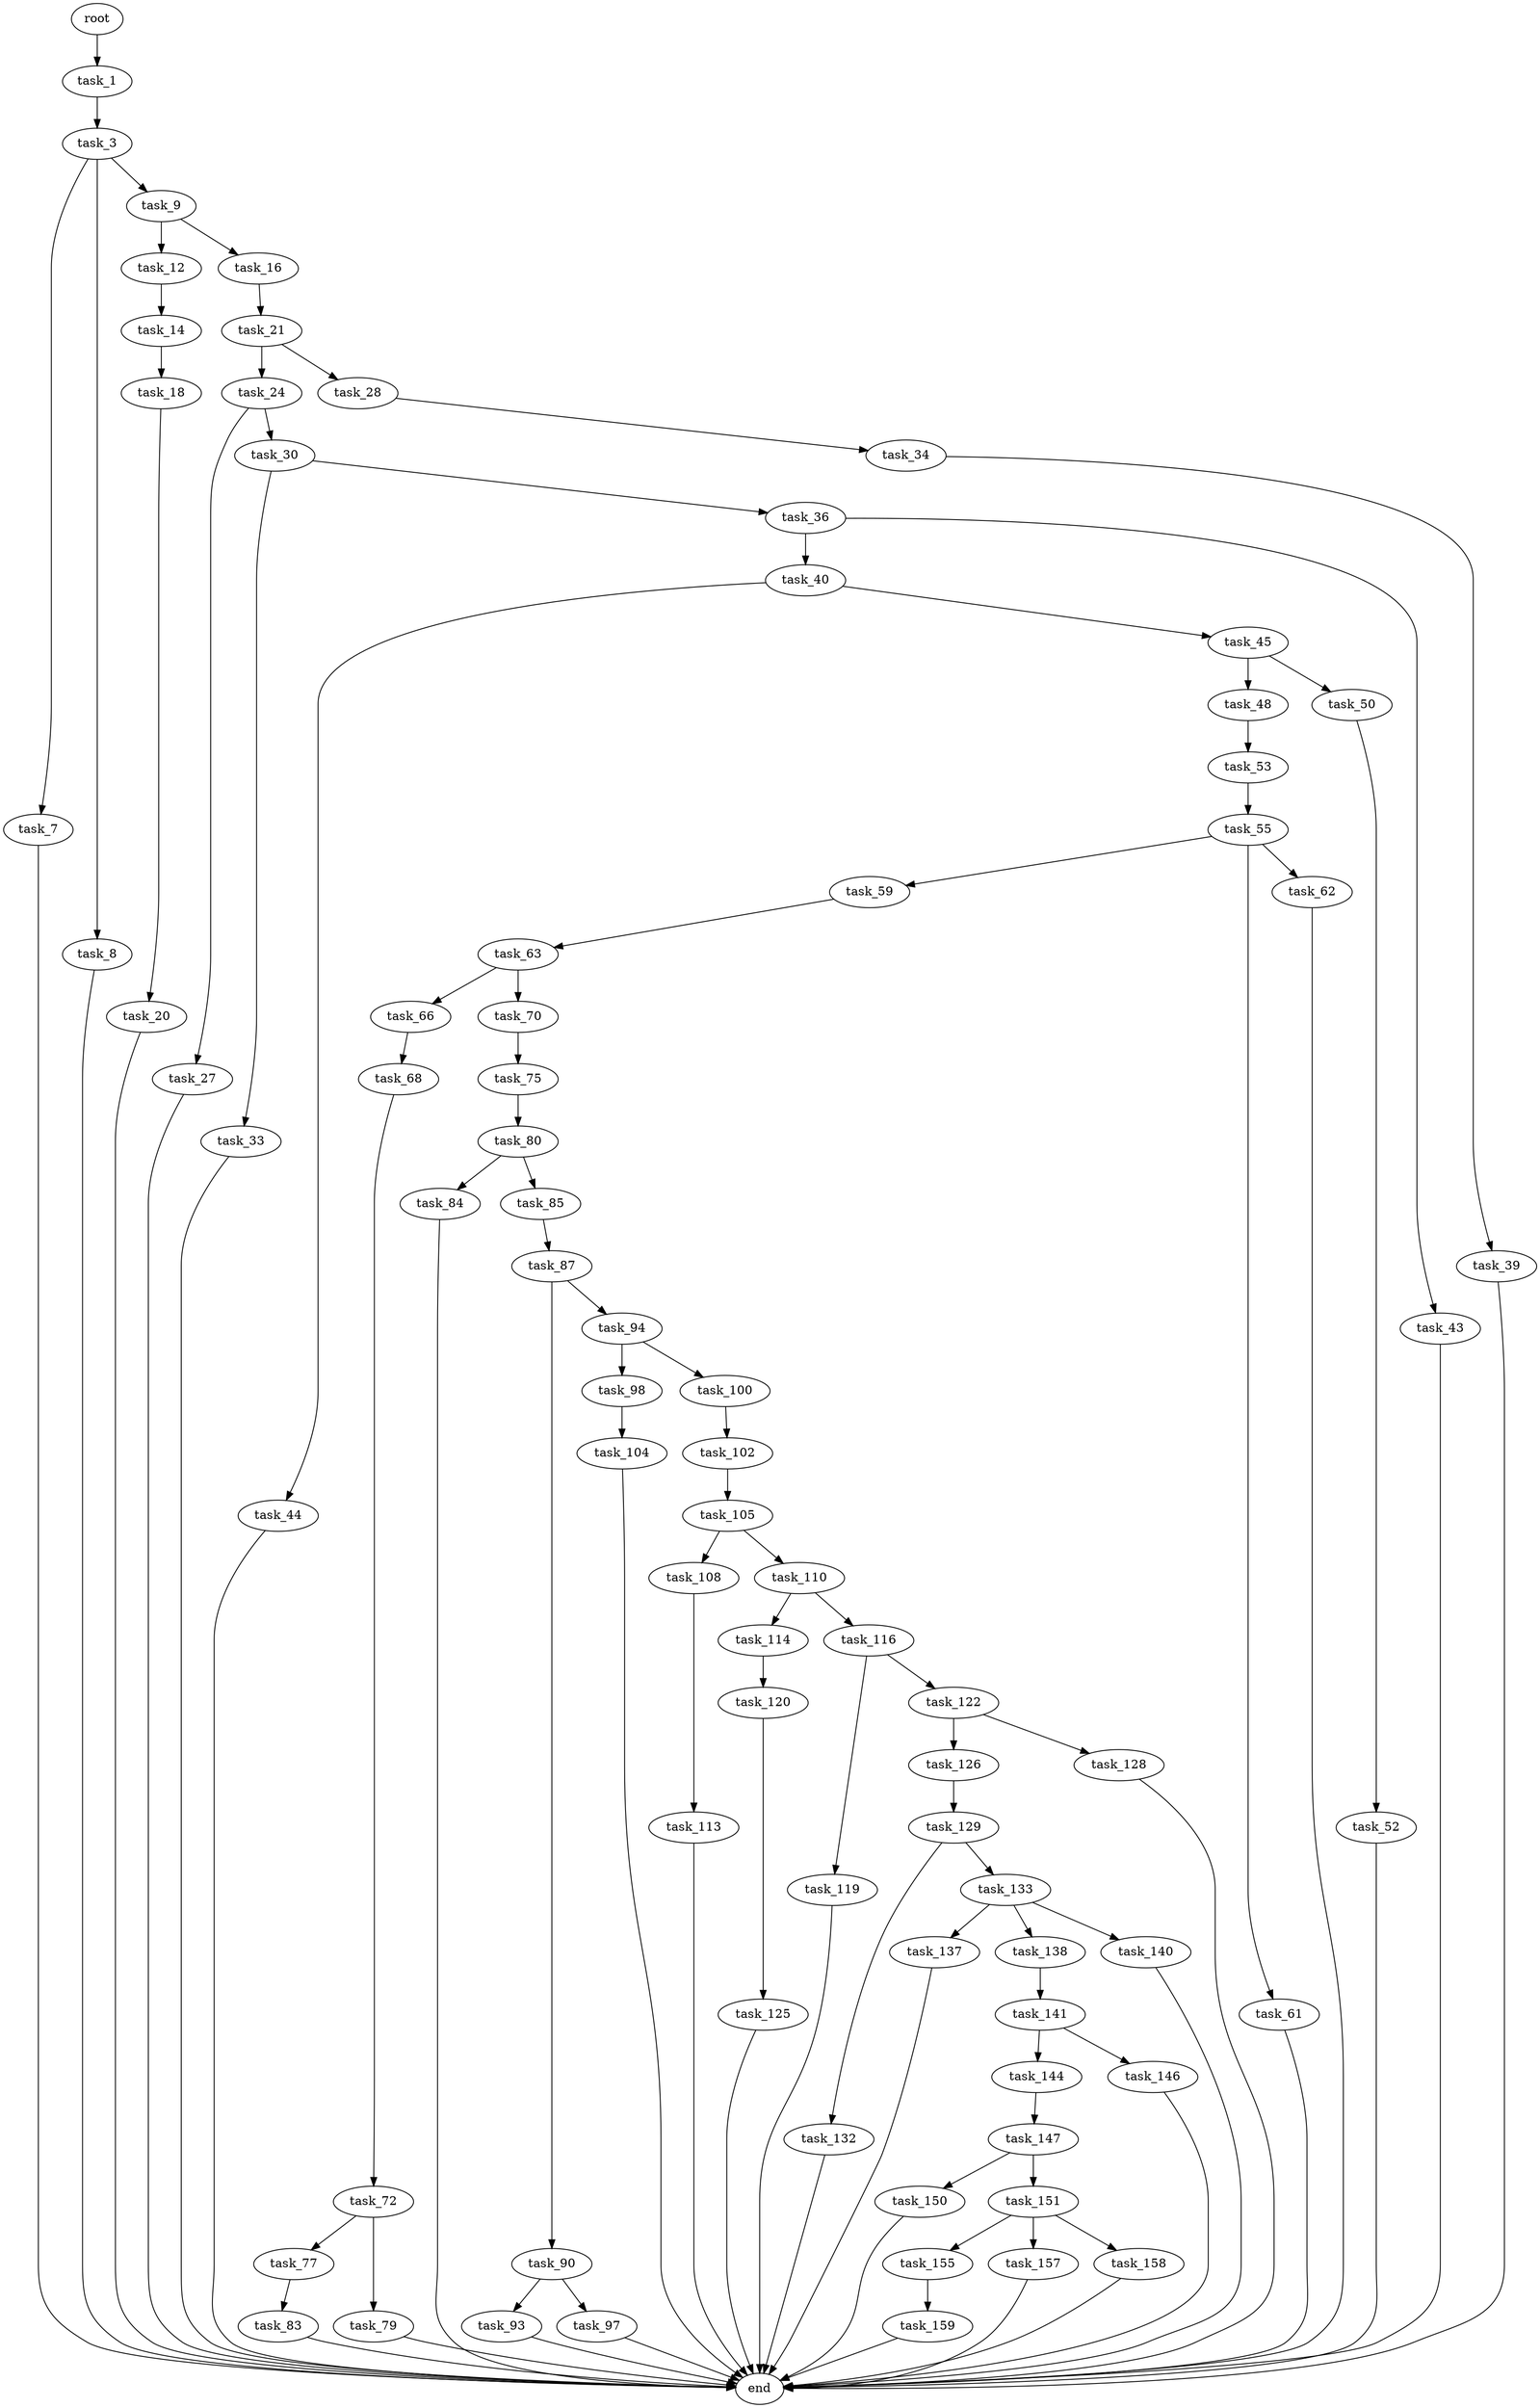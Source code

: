digraph G {
  root [size="0.000000"];
  task_1 [size="10363675462.000000"];
  task_3 [size="7788075871.000000"];
  task_7 [size="836498048064.000000"];
  task_8 [size="744586167.000000"];
  task_9 [size="68719476736.000000"];
  task_12 [size="68719476736.000000"];
  task_14 [size="101130318153.000000"];
  task_16 [size="134217728000.000000"];
  task_18 [size="1500366743.000000"];
  task_20 [size="549755813888.000000"];
  task_21 [size="231928233984.000000"];
  task_24 [size="8589934592.000000"];
  task_27 [size="330005282845.000000"];
  task_28 [size="368293445632.000000"];
  task_30 [size="5123791402.000000"];
  task_33 [size="30535564947.000000"];
  task_34 [size="27620566771.000000"];
  task_36 [size="2751633773.000000"];
  task_39 [size="9071482923.000000"];
  task_40 [size="782757789696.000000"];
  task_43 [size="549755813888.000000"];
  task_44 [size="4060582325.000000"];
  task_45 [size="17859048655.000000"];
  task_48 [size="34977112211.000000"];
  task_50 [size="8589934592.000000"];
  task_52 [size="28991029248.000000"];
  task_53 [size="205637890504.000000"];
  task_55 [size="17919100057.000000"];
  task_59 [size="68719476736.000000"];
  task_61 [size="1125380858119.000000"];
  task_62 [size="68719476736.000000"];
  task_63 [size="5503763098.000000"];
  task_66 [size="4973905123.000000"];
  task_68 [size="18716158500.000000"];
  task_70 [size="544190560430.000000"];
  task_72 [size="173866608005.000000"];
  task_75 [size="4826481851.000000"];
  task_77 [size="35565674612.000000"];
  task_79 [size="20510132895.000000"];
  task_80 [size="134217728000.000000"];
  task_83 [size="368293445632.000000"];
  task_84 [size="1125977827.000000"];
  task_85 [size="28991029248.000000"];
  task_87 [size="368293445632.000000"];
  task_90 [size="28991029248.000000"];
  task_93 [size="23630909449.000000"];
  task_94 [size="994345443.000000"];
  task_97 [size="28991029248.000000"];
  task_98 [size="1452134295.000000"];
  task_100 [size="5901622067.000000"];
  task_102 [size="61777827198.000000"];
  task_104 [size="28991029248.000000"];
  task_105 [size="32742022561.000000"];
  task_108 [size="1073741824000.000000"];
  task_110 [size="110719476180.000000"];
  task_113 [size="368293445632.000000"];
  task_114 [size="68719476736.000000"];
  task_116 [size="8589934592.000000"];
  task_119 [size="461631212307.000000"];
  task_120 [size="106258672335.000000"];
  task_122 [size="1841928218.000000"];
  task_125 [size="275882515306.000000"];
  task_126 [size="25787432830.000000"];
  task_128 [size="26157421577.000000"];
  task_129 [size="5655598551.000000"];
  task_132 [size="301820093031.000000"];
  task_133 [size="231928233984.000000"];
  task_137 [size="1520656371.000000"];
  task_138 [size="231928233984.000000"];
  task_140 [size="38819854279.000000"];
  task_141 [size="444779592105.000000"];
  task_144 [size="368293445632.000000"];
  task_146 [size="3635015912.000000"];
  task_147 [size="318716377724.000000"];
  task_150 [size="8589934592.000000"];
  task_151 [size="2590185286.000000"];
  task_155 [size="420957191113.000000"];
  task_157 [size="1243122860.000000"];
  task_158 [size="782757789696.000000"];
  task_159 [size="14411050821.000000"];
  end [size="0.000000"];

  root -> task_1 [size="1.000000"];
  task_1 -> task_3 [size="209715200.000000"];
  task_3 -> task_7 [size="134217728.000000"];
  task_3 -> task_8 [size="134217728.000000"];
  task_3 -> task_9 [size="134217728.000000"];
  task_7 -> end [size="1.000000"];
  task_8 -> end [size="1.000000"];
  task_9 -> task_12 [size="134217728.000000"];
  task_9 -> task_16 [size="134217728.000000"];
  task_12 -> task_14 [size="134217728.000000"];
  task_14 -> task_18 [size="75497472.000000"];
  task_16 -> task_21 [size="209715200.000000"];
  task_18 -> task_20 [size="33554432.000000"];
  task_20 -> end [size="1.000000"];
  task_21 -> task_24 [size="301989888.000000"];
  task_21 -> task_28 [size="301989888.000000"];
  task_24 -> task_27 [size="33554432.000000"];
  task_24 -> task_30 [size="33554432.000000"];
  task_27 -> end [size="1.000000"];
  task_28 -> task_34 [size="411041792.000000"];
  task_30 -> task_33 [size="134217728.000000"];
  task_30 -> task_36 [size="134217728.000000"];
  task_33 -> end [size="1.000000"];
  task_34 -> task_39 [size="679477248.000000"];
  task_36 -> task_40 [size="134217728.000000"];
  task_36 -> task_43 [size="134217728.000000"];
  task_39 -> end [size="1.000000"];
  task_40 -> task_44 [size="679477248.000000"];
  task_40 -> task_45 [size="679477248.000000"];
  task_43 -> end [size="1.000000"];
  task_44 -> end [size="1.000000"];
  task_45 -> task_48 [size="301989888.000000"];
  task_45 -> task_50 [size="301989888.000000"];
  task_48 -> task_53 [size="33554432.000000"];
  task_50 -> task_52 [size="33554432.000000"];
  task_52 -> end [size="1.000000"];
  task_53 -> task_55 [size="134217728.000000"];
  task_55 -> task_59 [size="301989888.000000"];
  task_55 -> task_61 [size="301989888.000000"];
  task_55 -> task_62 [size="301989888.000000"];
  task_59 -> task_63 [size="134217728.000000"];
  task_61 -> end [size="1.000000"];
  task_62 -> end [size="1.000000"];
  task_63 -> task_66 [size="301989888.000000"];
  task_63 -> task_70 [size="301989888.000000"];
  task_66 -> task_68 [size="134217728.000000"];
  task_68 -> task_72 [size="411041792.000000"];
  task_70 -> task_75 [size="536870912.000000"];
  task_72 -> task_77 [size="536870912.000000"];
  task_72 -> task_79 [size="536870912.000000"];
  task_75 -> task_80 [size="75497472.000000"];
  task_77 -> task_83 [size="33554432.000000"];
  task_79 -> end [size="1.000000"];
  task_80 -> task_84 [size="209715200.000000"];
  task_80 -> task_85 [size="209715200.000000"];
  task_83 -> end [size="1.000000"];
  task_84 -> end [size="1.000000"];
  task_85 -> task_87 [size="75497472.000000"];
  task_87 -> task_90 [size="411041792.000000"];
  task_87 -> task_94 [size="411041792.000000"];
  task_90 -> task_93 [size="75497472.000000"];
  task_90 -> task_97 [size="75497472.000000"];
  task_93 -> end [size="1.000000"];
  task_94 -> task_98 [size="75497472.000000"];
  task_94 -> task_100 [size="75497472.000000"];
  task_97 -> end [size="1.000000"];
  task_98 -> task_104 [size="33554432.000000"];
  task_100 -> task_102 [size="301989888.000000"];
  task_102 -> task_105 [size="134217728.000000"];
  task_104 -> end [size="1.000000"];
  task_105 -> task_108 [size="75497472.000000"];
  task_105 -> task_110 [size="75497472.000000"];
  task_108 -> task_113 [size="838860800.000000"];
  task_110 -> task_114 [size="301989888.000000"];
  task_110 -> task_116 [size="301989888.000000"];
  task_113 -> end [size="1.000000"];
  task_114 -> task_120 [size="134217728.000000"];
  task_116 -> task_119 [size="33554432.000000"];
  task_116 -> task_122 [size="33554432.000000"];
  task_119 -> end [size="1.000000"];
  task_120 -> task_125 [size="411041792.000000"];
  task_122 -> task_126 [size="33554432.000000"];
  task_122 -> task_128 [size="33554432.000000"];
  task_125 -> end [size="1.000000"];
  task_126 -> task_129 [size="411041792.000000"];
  task_128 -> end [size="1.000000"];
  task_129 -> task_132 [size="134217728.000000"];
  task_129 -> task_133 [size="134217728.000000"];
  task_132 -> end [size="1.000000"];
  task_133 -> task_137 [size="301989888.000000"];
  task_133 -> task_138 [size="301989888.000000"];
  task_133 -> task_140 [size="301989888.000000"];
  task_137 -> end [size="1.000000"];
  task_138 -> task_141 [size="301989888.000000"];
  task_140 -> end [size="1.000000"];
  task_141 -> task_144 [size="536870912.000000"];
  task_141 -> task_146 [size="536870912.000000"];
  task_144 -> task_147 [size="411041792.000000"];
  task_146 -> end [size="1.000000"];
  task_147 -> task_150 [size="301989888.000000"];
  task_147 -> task_151 [size="301989888.000000"];
  task_150 -> end [size="1.000000"];
  task_151 -> task_155 [size="75497472.000000"];
  task_151 -> task_157 [size="75497472.000000"];
  task_151 -> task_158 [size="75497472.000000"];
  task_155 -> task_159 [size="536870912.000000"];
  task_157 -> end [size="1.000000"];
  task_158 -> end [size="1.000000"];
  task_159 -> end [size="1.000000"];
}
